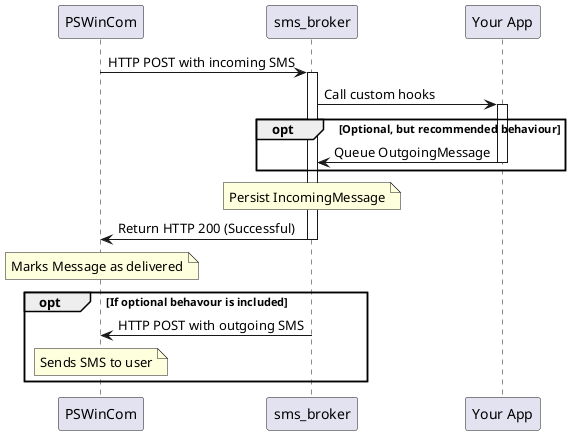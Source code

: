 @startuml

PSWinCom -> sms_broker: HTTP POST with incoming SMS
activate sms_broker

sms_broker -> "Your App": Call custom hooks
activate "Your App"

opt Optional, but recommended behaviour
  "Your App" -> sms_broker: Queue OutgoingMessage
  deactivate "Your App"
end

note over sms_broker: Persist IncomingMessage

sms_broker -> PSWinCom: Return HTTP 200 (Successful)
deactivate sms_broker

note over PSWinCom: Marks Message as delivered

opt If optional behavour is included
  sms_broker -> PSWinCom: HTTP POST with outgoing SMS
  note over PSWinCom: Sends SMS to user
end
@enduml
